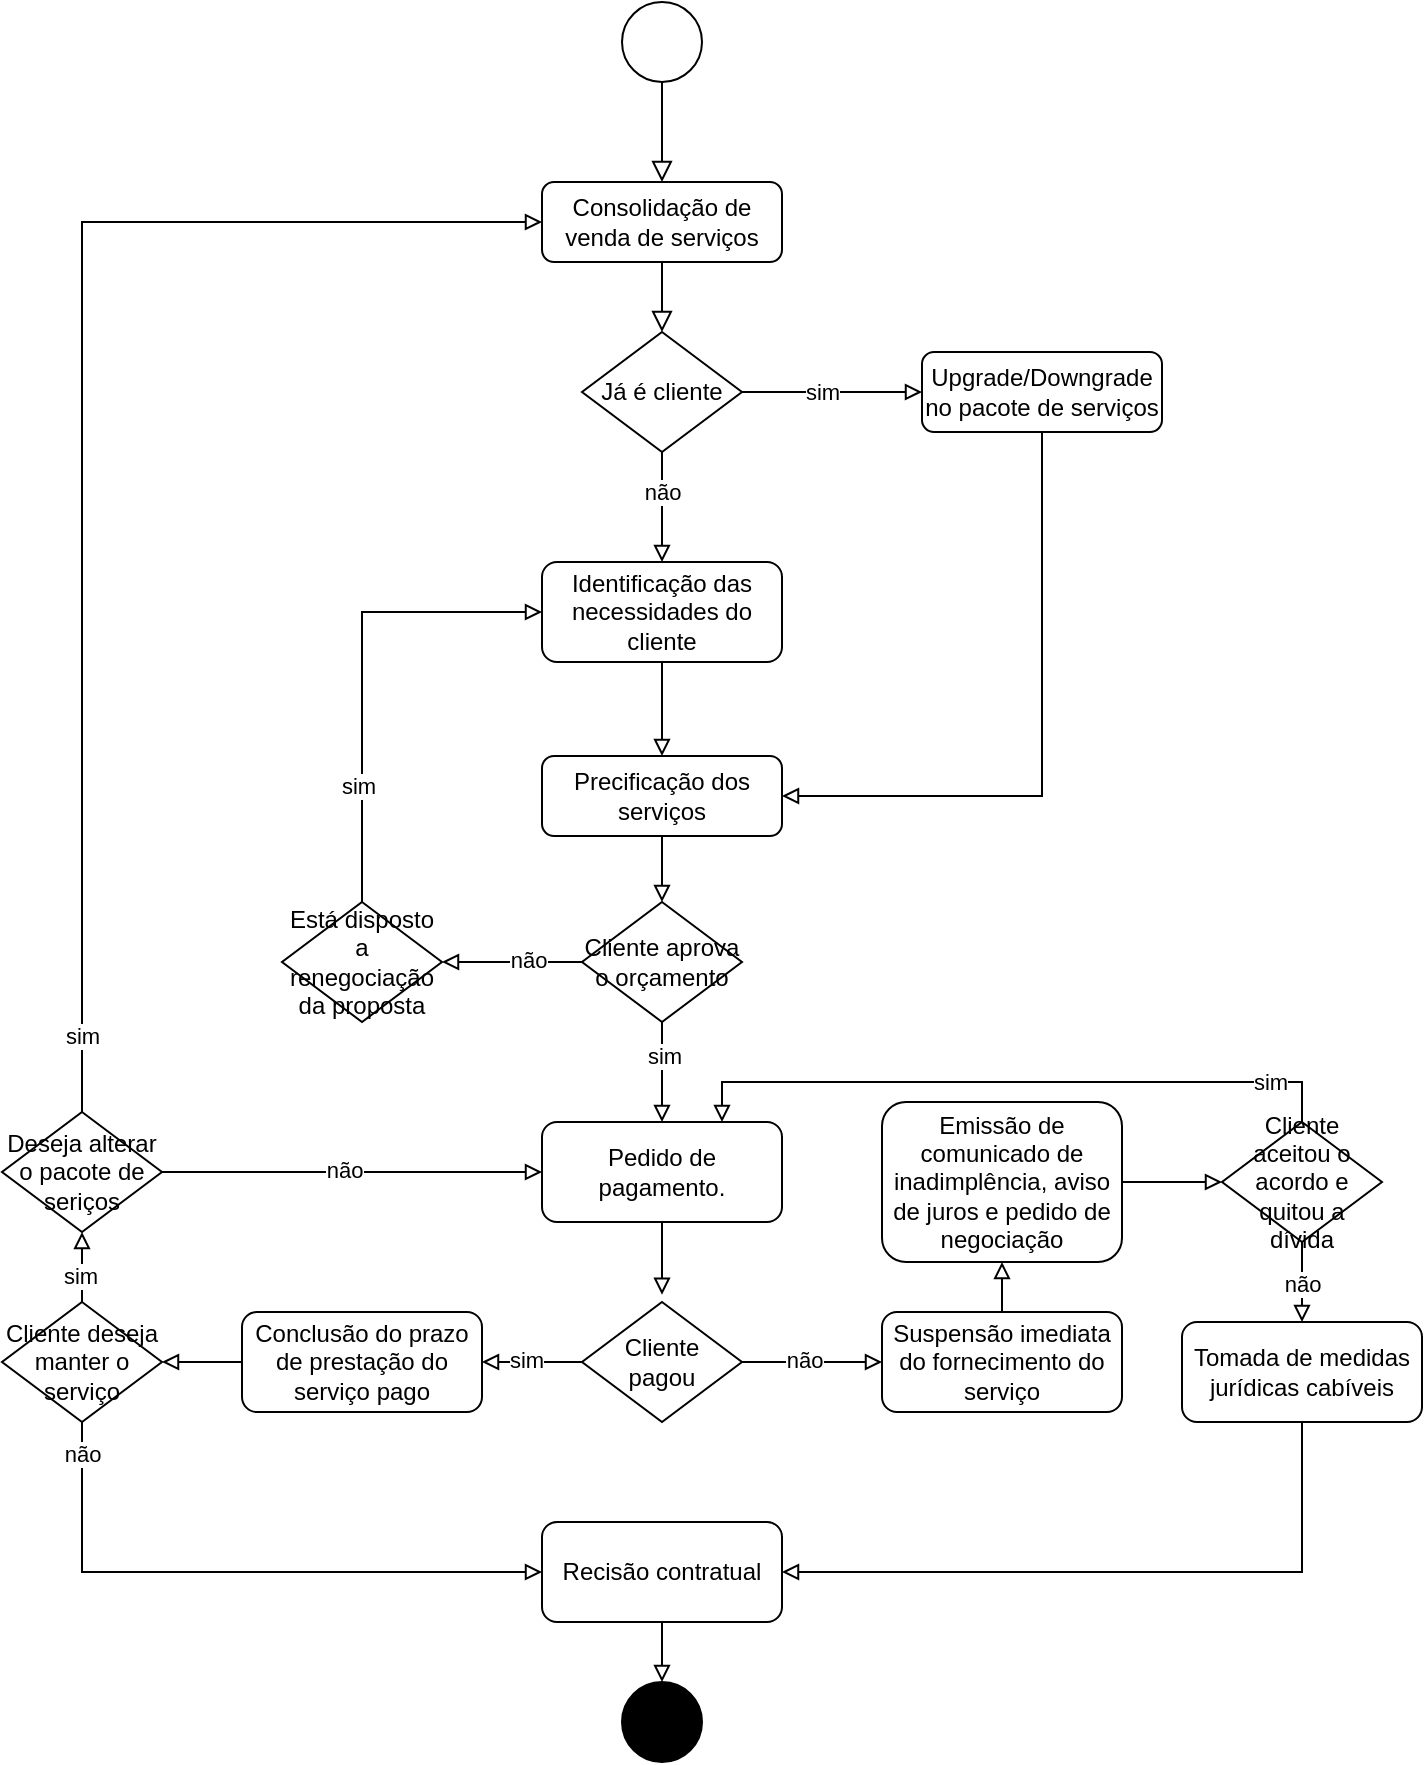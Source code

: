 <mxfile version="13.3.6" type="device"><diagram id="C5RBs43oDa-KdzZeNtuy" name="Page-1"><mxGraphModel dx="2889" dy="713" grid="1" gridSize="10" guides="1" tooltips="1" connect="1" arrows="1" fold="1" page="1" pageScale="1" pageWidth="827" pageHeight="1169" math="0" shadow="0"><root><mxCell id="WIyWlLk6GJQsqaUBKTNV-0"/><mxCell id="WIyWlLk6GJQsqaUBKTNV-1" parent="WIyWlLk6GJQsqaUBKTNV-0"/><mxCell id="WIyWlLk6GJQsqaUBKTNV-2" value="" style="rounded=0;html=1;jettySize=auto;orthogonalLoop=1;fontSize=11;endArrow=block;endFill=0;endSize=8;strokeWidth=1;shadow=0;labelBackgroundColor=none;edgeStyle=orthogonalEdgeStyle;entryX=0.5;entryY=0;entryDx=0;entryDy=0;" parent="WIyWlLk6GJQsqaUBKTNV-1" source="WIyWlLk6GJQsqaUBKTNV-3" target="rF0hz8I28z02-cFflejD-4" edge="1"><mxGeometry relative="1" as="geometry"><mxPoint x="290" y="230" as="targetPoint"/></mxGeometry></mxCell><mxCell id="WIyWlLk6GJQsqaUBKTNV-3" value="Consolidação de venda de serviços" style="rounded=1;whiteSpace=wrap;html=1;fontSize=12;glass=0;strokeWidth=1;shadow=0;" parent="WIyWlLk6GJQsqaUBKTNV-1" vertex="1"><mxGeometry x="230" y="140" width="120" height="40" as="geometry"/></mxCell><mxCell id="rF0hz8I28z02-cFflejD-0" value="" style="ellipse;whiteSpace=wrap;html=1;aspect=fixed;" vertex="1" parent="WIyWlLk6GJQsqaUBKTNV-1"><mxGeometry x="270" y="50" width="40" height="40" as="geometry"/></mxCell><mxCell id="rF0hz8I28z02-cFflejD-2" value="" style="rounded=0;html=1;jettySize=auto;orthogonalLoop=1;fontSize=11;endArrow=block;endFill=0;endSize=8;strokeWidth=1;shadow=0;labelBackgroundColor=none;edgeStyle=orthogonalEdgeStyle;exitX=0.5;exitY=1;exitDx=0;exitDy=0;" edge="1" parent="WIyWlLk6GJQsqaUBKTNV-1" source="rF0hz8I28z02-cFflejD-0"><mxGeometry relative="1" as="geometry"><mxPoint x="410" y="120" as="sourcePoint"/><mxPoint x="290" y="140" as="targetPoint"/></mxGeometry></mxCell><mxCell id="rF0hz8I28z02-cFflejD-42" style="edgeStyle=orthogonalEdgeStyle;rounded=0;orthogonalLoop=1;jettySize=auto;html=1;exitX=0.5;exitY=1;exitDx=0;exitDy=0;entryX=1;entryY=0.5;entryDx=0;entryDy=0;endArrow=block;endFill=0;" edge="1" parent="WIyWlLk6GJQsqaUBKTNV-1" source="rF0hz8I28z02-cFflejD-3" target="rF0hz8I28z02-cFflejD-13"><mxGeometry relative="1" as="geometry"><Array as="points"><mxPoint x="480" y="447"/></Array></mxGeometry></mxCell><mxCell id="rF0hz8I28z02-cFflejD-3" value="Upgrade/Downgrade no pacote de serviços" style="rounded=1;whiteSpace=wrap;html=1;fontSize=12;glass=0;strokeWidth=1;shadow=0;" vertex="1" parent="WIyWlLk6GJQsqaUBKTNV-1"><mxGeometry x="420" y="225" width="120" height="40" as="geometry"/></mxCell><mxCell id="rF0hz8I28z02-cFflejD-6" style="edgeStyle=orthogonalEdgeStyle;rounded=0;orthogonalLoop=1;jettySize=auto;html=1;exitX=1;exitY=0.5;exitDx=0;exitDy=0;endArrow=block;endFill=0;" edge="1" parent="WIyWlLk6GJQsqaUBKTNV-1" source="rF0hz8I28z02-cFflejD-4"><mxGeometry relative="1" as="geometry"><mxPoint x="420" y="245" as="targetPoint"/></mxGeometry></mxCell><mxCell id="rF0hz8I28z02-cFflejD-8" value="sim" style="edgeLabel;html=1;align=center;verticalAlign=middle;resizable=0;points=[];" vertex="1" connectable="0" parent="rF0hz8I28z02-cFflejD-6"><mxGeometry x="-0.113" relative="1" as="geometry"><mxPoint as="offset"/></mxGeometry></mxCell><mxCell id="rF0hz8I28z02-cFflejD-9" style="edgeStyle=orthogonalEdgeStyle;rounded=0;orthogonalLoop=1;jettySize=auto;html=1;exitX=0.5;exitY=1;exitDx=0;exitDy=0;endArrow=block;endFill=0;entryX=0.5;entryY=0;entryDx=0;entryDy=0;" edge="1" parent="WIyWlLk6GJQsqaUBKTNV-1" source="rF0hz8I28z02-cFflejD-4" target="rF0hz8I28z02-cFflejD-11"><mxGeometry relative="1" as="geometry"><mxPoint x="289.905" y="340" as="targetPoint"/></mxGeometry></mxCell><mxCell id="rF0hz8I28z02-cFflejD-10" value="não" style="edgeLabel;html=1;align=center;verticalAlign=middle;resizable=0;points=[];" vertex="1" connectable="0" parent="rF0hz8I28z02-cFflejD-9"><mxGeometry x="0.002" y="-8" relative="1" as="geometry"><mxPoint x="8" y="-8" as="offset"/></mxGeometry></mxCell><mxCell id="rF0hz8I28z02-cFflejD-4" value="Já é cliente" style="rhombus;whiteSpace=wrap;html=1;" vertex="1" parent="WIyWlLk6GJQsqaUBKTNV-1"><mxGeometry x="250" y="215" width="80" height="60" as="geometry"/></mxCell><mxCell id="rF0hz8I28z02-cFflejD-14" style="edgeStyle=orthogonalEdgeStyle;rounded=0;orthogonalLoop=1;jettySize=auto;html=1;exitX=0.5;exitY=1;exitDx=0;exitDy=0;entryX=0.5;entryY=0;entryDx=0;entryDy=0;endArrow=block;endFill=0;" edge="1" parent="WIyWlLk6GJQsqaUBKTNV-1" source="rF0hz8I28z02-cFflejD-11" target="rF0hz8I28z02-cFflejD-13"><mxGeometry relative="1" as="geometry"/></mxCell><mxCell id="rF0hz8I28z02-cFflejD-11" value="Identificação das necessidades do cliente" style="rounded=1;whiteSpace=wrap;html=1;fontSize=12;glass=0;strokeWidth=1;shadow=0;" vertex="1" parent="WIyWlLk6GJQsqaUBKTNV-1"><mxGeometry x="230" y="330" width="120" height="50" as="geometry"/></mxCell><mxCell id="rF0hz8I28z02-cFflejD-16" style="edgeStyle=orthogonalEdgeStyle;rounded=0;orthogonalLoop=1;jettySize=auto;html=1;exitX=0.5;exitY=1;exitDx=0;exitDy=0;entryX=0.5;entryY=0;entryDx=0;entryDy=0;endArrow=block;endFill=0;" edge="1" parent="WIyWlLk6GJQsqaUBKTNV-1" source="rF0hz8I28z02-cFflejD-13" target="rF0hz8I28z02-cFflejD-15"><mxGeometry relative="1" as="geometry"/></mxCell><mxCell id="rF0hz8I28z02-cFflejD-13" value="Precificação dos serviços" style="rounded=1;whiteSpace=wrap;html=1;fontSize=12;glass=0;strokeWidth=1;shadow=0;" vertex="1" parent="WIyWlLk6GJQsqaUBKTNV-1"><mxGeometry x="230" y="427" width="120" height="40" as="geometry"/></mxCell><mxCell id="rF0hz8I28z02-cFflejD-17" style="edgeStyle=orthogonalEdgeStyle;rounded=0;orthogonalLoop=1;jettySize=auto;html=1;exitX=0.5;exitY=1;exitDx=0;exitDy=0;endArrow=block;endFill=0;entryX=0.5;entryY=0;entryDx=0;entryDy=0;" edge="1" parent="WIyWlLk6GJQsqaUBKTNV-1" source="rF0hz8I28z02-cFflejD-15" target="rF0hz8I28z02-cFflejD-24"><mxGeometry relative="1" as="geometry"><mxPoint x="290" y="610" as="targetPoint"/></mxGeometry></mxCell><mxCell id="rF0hz8I28z02-cFflejD-18" value="sim" style="edgeLabel;html=1;align=center;verticalAlign=middle;resizable=0;points=[];" vertex="1" connectable="0" parent="rF0hz8I28z02-cFflejD-17"><mxGeometry x="-0.337" y="1" relative="1" as="geometry"><mxPoint as="offset"/></mxGeometry></mxCell><mxCell id="rF0hz8I28z02-cFflejD-22" style="edgeStyle=orthogonalEdgeStyle;rounded=0;orthogonalLoop=1;jettySize=auto;html=1;exitX=0;exitY=0.5;exitDx=0;exitDy=0;entryX=1;entryY=0.5;entryDx=0;entryDy=0;endArrow=block;endFill=0;" edge="1" parent="WIyWlLk6GJQsqaUBKTNV-1" source="rF0hz8I28z02-cFflejD-15" target="rF0hz8I28z02-cFflejD-19"><mxGeometry relative="1" as="geometry"/></mxCell><mxCell id="rF0hz8I28z02-cFflejD-23" value="não" style="edgeLabel;html=1;align=center;verticalAlign=middle;resizable=0;points=[];" vertex="1" connectable="0" parent="rF0hz8I28z02-cFflejD-22"><mxGeometry x="-0.336" relative="1" as="geometry"><mxPoint x="-4" y="-1" as="offset"/></mxGeometry></mxCell><mxCell id="rF0hz8I28z02-cFflejD-15" value="Cliente aprova o orçamento" style="rhombus;whiteSpace=wrap;html=1;" vertex="1" parent="WIyWlLk6GJQsqaUBKTNV-1"><mxGeometry x="250" y="500" width="80" height="60" as="geometry"/></mxCell><mxCell id="rF0hz8I28z02-cFflejD-20" style="edgeStyle=orthogonalEdgeStyle;rounded=0;orthogonalLoop=1;jettySize=auto;html=1;exitX=0.5;exitY=0;exitDx=0;exitDy=0;entryX=0;entryY=0.5;entryDx=0;entryDy=0;endArrow=block;endFill=0;" edge="1" parent="WIyWlLk6GJQsqaUBKTNV-1" source="rF0hz8I28z02-cFflejD-19" target="rF0hz8I28z02-cFflejD-11"><mxGeometry relative="1" as="geometry"/></mxCell><mxCell id="rF0hz8I28z02-cFflejD-21" value="sim" style="edgeLabel;html=1;align=center;verticalAlign=middle;resizable=0;points=[];" vertex="1" connectable="0" parent="rF0hz8I28z02-cFflejD-20"><mxGeometry x="-0.503" y="2" relative="1" as="geometry"><mxPoint as="offset"/></mxGeometry></mxCell><mxCell id="rF0hz8I28z02-cFflejD-19" value="Está disposto a renegociação da proposta" style="rhombus;whiteSpace=wrap;html=1;" vertex="1" parent="WIyWlLk6GJQsqaUBKTNV-1"><mxGeometry x="100" y="500" width="80" height="60" as="geometry"/></mxCell><mxCell id="rF0hz8I28z02-cFflejD-26" style="edgeStyle=orthogonalEdgeStyle;rounded=0;orthogonalLoop=1;jettySize=auto;html=1;exitX=0.5;exitY=1;exitDx=0;exitDy=0;entryX=0.5;entryY=-0.06;entryDx=0;entryDy=0;entryPerimeter=0;endArrow=block;endFill=0;" edge="1" parent="WIyWlLk6GJQsqaUBKTNV-1" source="rF0hz8I28z02-cFflejD-24" target="rF0hz8I28z02-cFflejD-25"><mxGeometry relative="1" as="geometry"/></mxCell><mxCell id="rF0hz8I28z02-cFflejD-24" value="Pedido de pagamento." style="rounded=1;whiteSpace=wrap;html=1;fontSize=12;glass=0;strokeWidth=1;shadow=0;" vertex="1" parent="WIyWlLk6GJQsqaUBKTNV-1"><mxGeometry x="230" y="610" width="120" height="50" as="geometry"/></mxCell><mxCell id="rF0hz8I28z02-cFflejD-30" style="edgeStyle=orthogonalEdgeStyle;rounded=0;orthogonalLoop=1;jettySize=auto;html=1;exitX=0;exitY=0.5;exitDx=0;exitDy=0;endArrow=block;endFill=0;" edge="1" parent="WIyWlLk6GJQsqaUBKTNV-1" source="rF0hz8I28z02-cFflejD-25" target="rF0hz8I28z02-cFflejD-28"><mxGeometry relative="1" as="geometry"/></mxCell><mxCell id="rF0hz8I28z02-cFflejD-32" value="sim" style="edgeLabel;html=1;align=center;verticalAlign=middle;resizable=0;points=[];" vertex="1" connectable="0" parent="rF0hz8I28z02-cFflejD-30"><mxGeometry x="-0.214" y="1" relative="1" as="geometry"><mxPoint x="-8.57" y="-2" as="offset"/></mxGeometry></mxCell><mxCell id="rF0hz8I28z02-cFflejD-43" style="edgeStyle=orthogonalEdgeStyle;rounded=0;orthogonalLoop=1;jettySize=auto;html=1;exitX=1;exitY=0.5;exitDx=0;exitDy=0;endArrow=block;endFill=0;entryX=0;entryY=0.5;entryDx=0;entryDy=0;" edge="1" parent="WIyWlLk6GJQsqaUBKTNV-1" source="rF0hz8I28z02-cFflejD-25" target="rF0hz8I28z02-cFflejD-45"><mxGeometry relative="1" as="geometry"><mxPoint x="390" y="730" as="targetPoint"/></mxGeometry></mxCell><mxCell id="rF0hz8I28z02-cFflejD-44" value="não" style="edgeLabel;html=1;align=center;verticalAlign=middle;resizable=0;points=[];" vertex="1" connectable="0" parent="rF0hz8I28z02-cFflejD-43"><mxGeometry x="-0.375" relative="1" as="geometry"><mxPoint x="9" y="-1" as="offset"/></mxGeometry></mxCell><mxCell id="rF0hz8I28z02-cFflejD-25" value="Cliente&lt;br&gt;pagou" style="rhombus;whiteSpace=wrap;html=1;" vertex="1" parent="WIyWlLk6GJQsqaUBKTNV-1"><mxGeometry x="250" y="700" width="80" height="60" as="geometry"/></mxCell><mxCell id="rF0hz8I28z02-cFflejD-34" style="edgeStyle=orthogonalEdgeStyle;rounded=0;orthogonalLoop=1;jettySize=auto;html=1;exitX=0;exitY=0.5;exitDx=0;exitDy=0;entryX=1;entryY=0.5;entryDx=0;entryDy=0;endArrow=block;endFill=0;" edge="1" parent="WIyWlLk6GJQsqaUBKTNV-1" source="rF0hz8I28z02-cFflejD-28" target="rF0hz8I28z02-cFflejD-33"><mxGeometry relative="1" as="geometry"/></mxCell><mxCell id="rF0hz8I28z02-cFflejD-28" value="Conclusão do prazo de prestação do serviço pago" style="rounded=1;whiteSpace=wrap;html=1;fontSize=12;glass=0;strokeWidth=1;shadow=0;" vertex="1" parent="WIyWlLk6GJQsqaUBKTNV-1"><mxGeometry x="80" y="705" width="120" height="50" as="geometry"/></mxCell><mxCell id="rF0hz8I28z02-cFflejD-35" style="edgeStyle=orthogonalEdgeStyle;rounded=0;orthogonalLoop=1;jettySize=auto;html=1;exitX=0.5;exitY=0;exitDx=0;exitDy=0;endArrow=block;endFill=0;entryX=0.5;entryY=1;entryDx=0;entryDy=0;" edge="1" parent="WIyWlLk6GJQsqaUBKTNV-1" source="rF0hz8I28z02-cFflejD-33" target="rF0hz8I28z02-cFflejD-38"><mxGeometry relative="1" as="geometry"><mxPoint y="600" as="targetPoint"/><Array as="points"/></mxGeometry></mxCell><mxCell id="rF0hz8I28z02-cFflejD-36" value="sim" style="edgeLabel;html=1;align=center;verticalAlign=middle;resizable=0;points=[];" vertex="1" connectable="0" parent="rF0hz8I28z02-cFflejD-35"><mxGeometry x="-0.612" y="1" relative="1" as="geometry"><mxPoint y="-6" as="offset"/></mxGeometry></mxCell><mxCell id="rF0hz8I28z02-cFflejD-37" style="edgeStyle=orthogonalEdgeStyle;rounded=0;orthogonalLoop=1;jettySize=auto;html=1;exitX=0.5;exitY=1;exitDx=0;exitDy=0;endArrow=block;endFill=0;entryX=0;entryY=0.5;entryDx=0;entryDy=0;" edge="1" parent="WIyWlLk6GJQsqaUBKTNV-1" source="rF0hz8I28z02-cFflejD-33" target="rF0hz8I28z02-cFflejD-58"><mxGeometry relative="1" as="geometry"><mxPoint x="-30.143" y="840" as="targetPoint"/></mxGeometry></mxCell><mxCell id="rF0hz8I28z02-cFflejD-62" value="não" style="edgeLabel;html=1;align=center;verticalAlign=middle;resizable=0;points=[];" vertex="1" connectable="0" parent="rF0hz8I28z02-cFflejD-37"><mxGeometry x="-0.705" y="2" relative="1" as="geometry"><mxPoint x="-1.98" y="-29.66" as="offset"/></mxGeometry></mxCell><mxCell id="rF0hz8I28z02-cFflejD-33" value="Cliente deseja manter o serviço" style="rhombus;whiteSpace=wrap;html=1;" vertex="1" parent="WIyWlLk6GJQsqaUBKTNV-1"><mxGeometry x="-40" y="700" width="80" height="60" as="geometry"/></mxCell><mxCell id="rF0hz8I28z02-cFflejD-39" style="edgeStyle=orthogonalEdgeStyle;rounded=0;orthogonalLoop=1;jettySize=auto;html=1;exitX=0.5;exitY=0;exitDx=0;exitDy=0;entryX=0;entryY=0.5;entryDx=0;entryDy=0;endArrow=block;endFill=0;" edge="1" parent="WIyWlLk6GJQsqaUBKTNV-1" source="rF0hz8I28z02-cFflejD-38" target="WIyWlLk6GJQsqaUBKTNV-3"><mxGeometry relative="1" as="geometry"/></mxCell><mxCell id="rF0hz8I28z02-cFflejD-47" value="sim" style="edgeLabel;html=1;align=center;verticalAlign=middle;resizable=0;points=[];" vertex="1" connectable="0" parent="rF0hz8I28z02-cFflejD-39"><mxGeometry x="-0.872" y="-2" relative="1" as="geometry"><mxPoint x="-2" y="5" as="offset"/></mxGeometry></mxCell><mxCell id="rF0hz8I28z02-cFflejD-40" style="edgeStyle=orthogonalEdgeStyle;rounded=0;orthogonalLoop=1;jettySize=auto;html=1;exitX=1;exitY=0.5;exitDx=0;exitDy=0;entryX=0;entryY=0.5;entryDx=0;entryDy=0;endArrow=block;endFill=0;" edge="1" parent="WIyWlLk6GJQsqaUBKTNV-1" source="rF0hz8I28z02-cFflejD-38" target="rF0hz8I28z02-cFflejD-24"><mxGeometry relative="1" as="geometry"/></mxCell><mxCell id="rF0hz8I28z02-cFflejD-46" value="não" style="edgeLabel;html=1;align=center;verticalAlign=middle;resizable=0;points=[];" vertex="1" connectable="0" parent="rF0hz8I28z02-cFflejD-40"><mxGeometry x="-0.207" y="-1" relative="1" as="geometry"><mxPoint x="15" y="-2" as="offset"/></mxGeometry></mxCell><mxCell id="rF0hz8I28z02-cFflejD-38" value="Deseja alterar o pacote de seriços" style="rhombus;whiteSpace=wrap;html=1;" vertex="1" parent="WIyWlLk6GJQsqaUBKTNV-1"><mxGeometry x="-40" y="605" width="80" height="60" as="geometry"/></mxCell><mxCell id="rF0hz8I28z02-cFflejD-51" style="edgeStyle=orthogonalEdgeStyle;rounded=0;orthogonalLoop=1;jettySize=auto;html=1;exitX=0.5;exitY=0;exitDx=0;exitDy=0;entryX=0.5;entryY=1;entryDx=0;entryDy=0;endArrow=block;endFill=0;" edge="1" parent="WIyWlLk6GJQsqaUBKTNV-1" source="rF0hz8I28z02-cFflejD-45" target="rF0hz8I28z02-cFflejD-48"><mxGeometry relative="1" as="geometry"/></mxCell><mxCell id="rF0hz8I28z02-cFflejD-45" value="Suspensão imediata do fornecimento do serviço" style="rounded=1;whiteSpace=wrap;html=1;fontSize=12;glass=0;strokeWidth=1;shadow=0;" vertex="1" parent="WIyWlLk6GJQsqaUBKTNV-1"><mxGeometry x="400" y="705" width="120" height="50" as="geometry"/></mxCell><mxCell id="rF0hz8I28z02-cFflejD-55" style="edgeStyle=orthogonalEdgeStyle;rounded=0;orthogonalLoop=1;jettySize=auto;html=1;exitX=1;exitY=0.5;exitDx=0;exitDy=0;endArrow=block;endFill=0;" edge="1" parent="WIyWlLk6GJQsqaUBKTNV-1" source="rF0hz8I28z02-cFflejD-48" target="rF0hz8I28z02-cFflejD-54"><mxGeometry relative="1" as="geometry"/></mxCell><mxCell id="rF0hz8I28z02-cFflejD-48" value="Emissão de comunicado de inadimplência, aviso de juros e pedido de negociação" style="rounded=1;whiteSpace=wrap;html=1;fontSize=12;glass=0;strokeWidth=1;shadow=0;" vertex="1" parent="WIyWlLk6GJQsqaUBKTNV-1"><mxGeometry x="400" y="600" width="120" height="80" as="geometry"/></mxCell><mxCell id="rF0hz8I28z02-cFflejD-56" style="edgeStyle=orthogonalEdgeStyle;rounded=0;orthogonalLoop=1;jettySize=auto;html=1;exitX=0.5;exitY=0;exitDx=0;exitDy=0;entryX=0.75;entryY=0;entryDx=0;entryDy=0;endArrow=block;endFill=0;" edge="1" parent="WIyWlLk6GJQsqaUBKTNV-1" source="rF0hz8I28z02-cFflejD-54" target="rF0hz8I28z02-cFflejD-24"><mxGeometry relative="1" as="geometry"/></mxCell><mxCell id="rF0hz8I28z02-cFflejD-57" value="sim" style="edgeLabel;html=1;align=center;verticalAlign=middle;resizable=0;points=[];" vertex="1" connectable="0" parent="rF0hz8I28z02-cFflejD-56"><mxGeometry x="-0.892" y="16" relative="1" as="geometry"><mxPoint y="-2" as="offset"/></mxGeometry></mxCell><mxCell id="rF0hz8I28z02-cFflejD-60" style="edgeStyle=orthogonalEdgeStyle;rounded=0;orthogonalLoop=1;jettySize=auto;html=1;exitX=0.5;exitY=1;exitDx=0;exitDy=0;entryX=0.5;entryY=0;entryDx=0;entryDy=0;endArrow=block;endFill=0;" edge="1" parent="WIyWlLk6GJQsqaUBKTNV-1" source="rF0hz8I28z02-cFflejD-54" target="rF0hz8I28z02-cFflejD-59"><mxGeometry relative="1" as="geometry"/></mxCell><mxCell id="rF0hz8I28z02-cFflejD-63" value="não" style="edgeLabel;html=1;align=center;verticalAlign=middle;resizable=0;points=[];" vertex="1" connectable="0" parent="rF0hz8I28z02-cFflejD-60"><mxGeometry x="-0.358" y="1" relative="1" as="geometry"><mxPoint x="-1" y="8" as="offset"/></mxGeometry></mxCell><mxCell id="rF0hz8I28z02-cFflejD-54" value="Cliente&lt;br&gt;aceitou o acordo e quitou a dívida" style="rhombus;whiteSpace=wrap;html=1;" vertex="1" parent="WIyWlLk6GJQsqaUBKTNV-1"><mxGeometry x="570" y="610" width="80" height="60" as="geometry"/></mxCell><mxCell id="rF0hz8I28z02-cFflejD-65" style="edgeStyle=orthogonalEdgeStyle;rounded=0;orthogonalLoop=1;jettySize=auto;html=1;exitX=0.5;exitY=1;exitDx=0;exitDy=0;entryX=0.5;entryY=0;entryDx=0;entryDy=0;endArrow=block;endFill=0;" edge="1" parent="WIyWlLk6GJQsqaUBKTNV-1" source="rF0hz8I28z02-cFflejD-58" target="rF0hz8I28z02-cFflejD-64"><mxGeometry relative="1" as="geometry"/></mxCell><mxCell id="rF0hz8I28z02-cFflejD-58" value="Recisão contratual" style="rounded=1;whiteSpace=wrap;html=1;fontSize=12;glass=0;strokeWidth=1;shadow=0;" vertex="1" parent="WIyWlLk6GJQsqaUBKTNV-1"><mxGeometry x="230" y="810" width="120" height="50" as="geometry"/></mxCell><mxCell id="rF0hz8I28z02-cFflejD-61" style="edgeStyle=orthogonalEdgeStyle;rounded=0;orthogonalLoop=1;jettySize=auto;html=1;exitX=0.5;exitY=1;exitDx=0;exitDy=0;entryX=1;entryY=0.5;entryDx=0;entryDy=0;endArrow=block;endFill=0;" edge="1" parent="WIyWlLk6GJQsqaUBKTNV-1" source="rF0hz8I28z02-cFflejD-59" target="rF0hz8I28z02-cFflejD-58"><mxGeometry relative="1" as="geometry"/></mxCell><mxCell id="rF0hz8I28z02-cFflejD-59" value="Tomada de medidas jurídicas cabíveis" style="rounded=1;whiteSpace=wrap;html=1;fontSize=12;glass=0;strokeWidth=1;shadow=0;" vertex="1" parent="WIyWlLk6GJQsqaUBKTNV-1"><mxGeometry x="550" y="710" width="120" height="50" as="geometry"/></mxCell><mxCell id="rF0hz8I28z02-cFflejD-64" value="" style="ellipse;whiteSpace=wrap;html=1;aspect=fixed;fillColor=#000000;" vertex="1" parent="WIyWlLk6GJQsqaUBKTNV-1"><mxGeometry x="270" y="890" width="40" height="40" as="geometry"/></mxCell></root></mxGraphModel></diagram></mxfile>